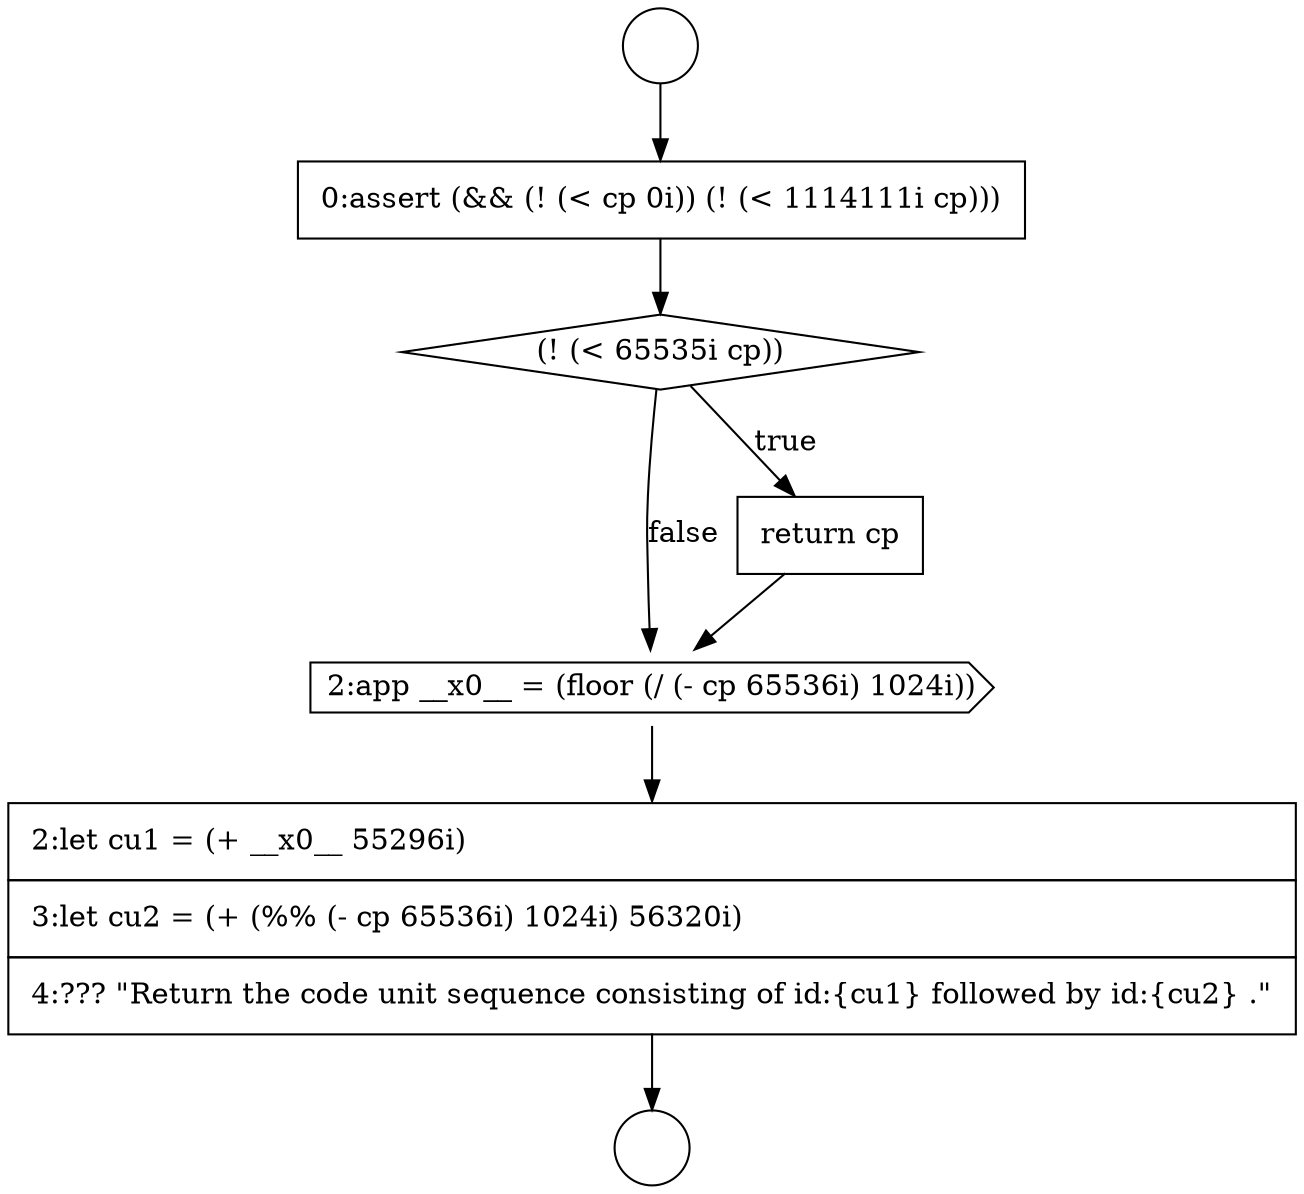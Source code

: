 digraph {
  node3253 [shape=circle label=" " color="black" fillcolor="white" style=filled]
  node3258 [shape=cds, label=<<font color="black">2:app __x0__ = (floor (/ (- cp 65536i) 1024i))</font>> color="black" fillcolor="white" style=filled]
  node3254 [shape=circle label=" " color="black" fillcolor="white" style=filled]
  node3257 [shape=none, margin=0, label=<<font color="black">
    <table border="0" cellborder="1" cellspacing="0" cellpadding="10">
      <tr><td align="left">return cp</td></tr>
    </table>
  </font>> color="black" fillcolor="white" style=filled]
  node3255 [shape=none, margin=0, label=<<font color="black">
    <table border="0" cellborder="1" cellspacing="0" cellpadding="10">
      <tr><td align="left">0:assert (&amp;&amp; (! (&lt; cp 0i)) (! (&lt; 1114111i cp)))</td></tr>
    </table>
  </font>> color="black" fillcolor="white" style=filled]
  node3256 [shape=diamond, label=<<font color="black">(! (&lt; 65535i cp))</font>> color="black" fillcolor="white" style=filled]
  node3259 [shape=none, margin=0, label=<<font color="black">
    <table border="0" cellborder="1" cellspacing="0" cellpadding="10">
      <tr><td align="left">2:let cu1 = (+ __x0__ 55296i)</td></tr>
      <tr><td align="left">3:let cu2 = (+ (%% (- cp 65536i) 1024i) 56320i)</td></tr>
      <tr><td align="left">4:??? &quot;Return the code unit sequence consisting of id:{cu1} followed by id:{cu2} .&quot;</td></tr>
    </table>
  </font>> color="black" fillcolor="white" style=filled]
  node3257 -> node3258 [ color="black"]
  node3255 -> node3256 [ color="black"]
  node3253 -> node3255 [ color="black"]
  node3259 -> node3254 [ color="black"]
  node3258 -> node3259 [ color="black"]
  node3256 -> node3257 [label=<<font color="black">true</font>> color="black"]
  node3256 -> node3258 [label=<<font color="black">false</font>> color="black"]
}

